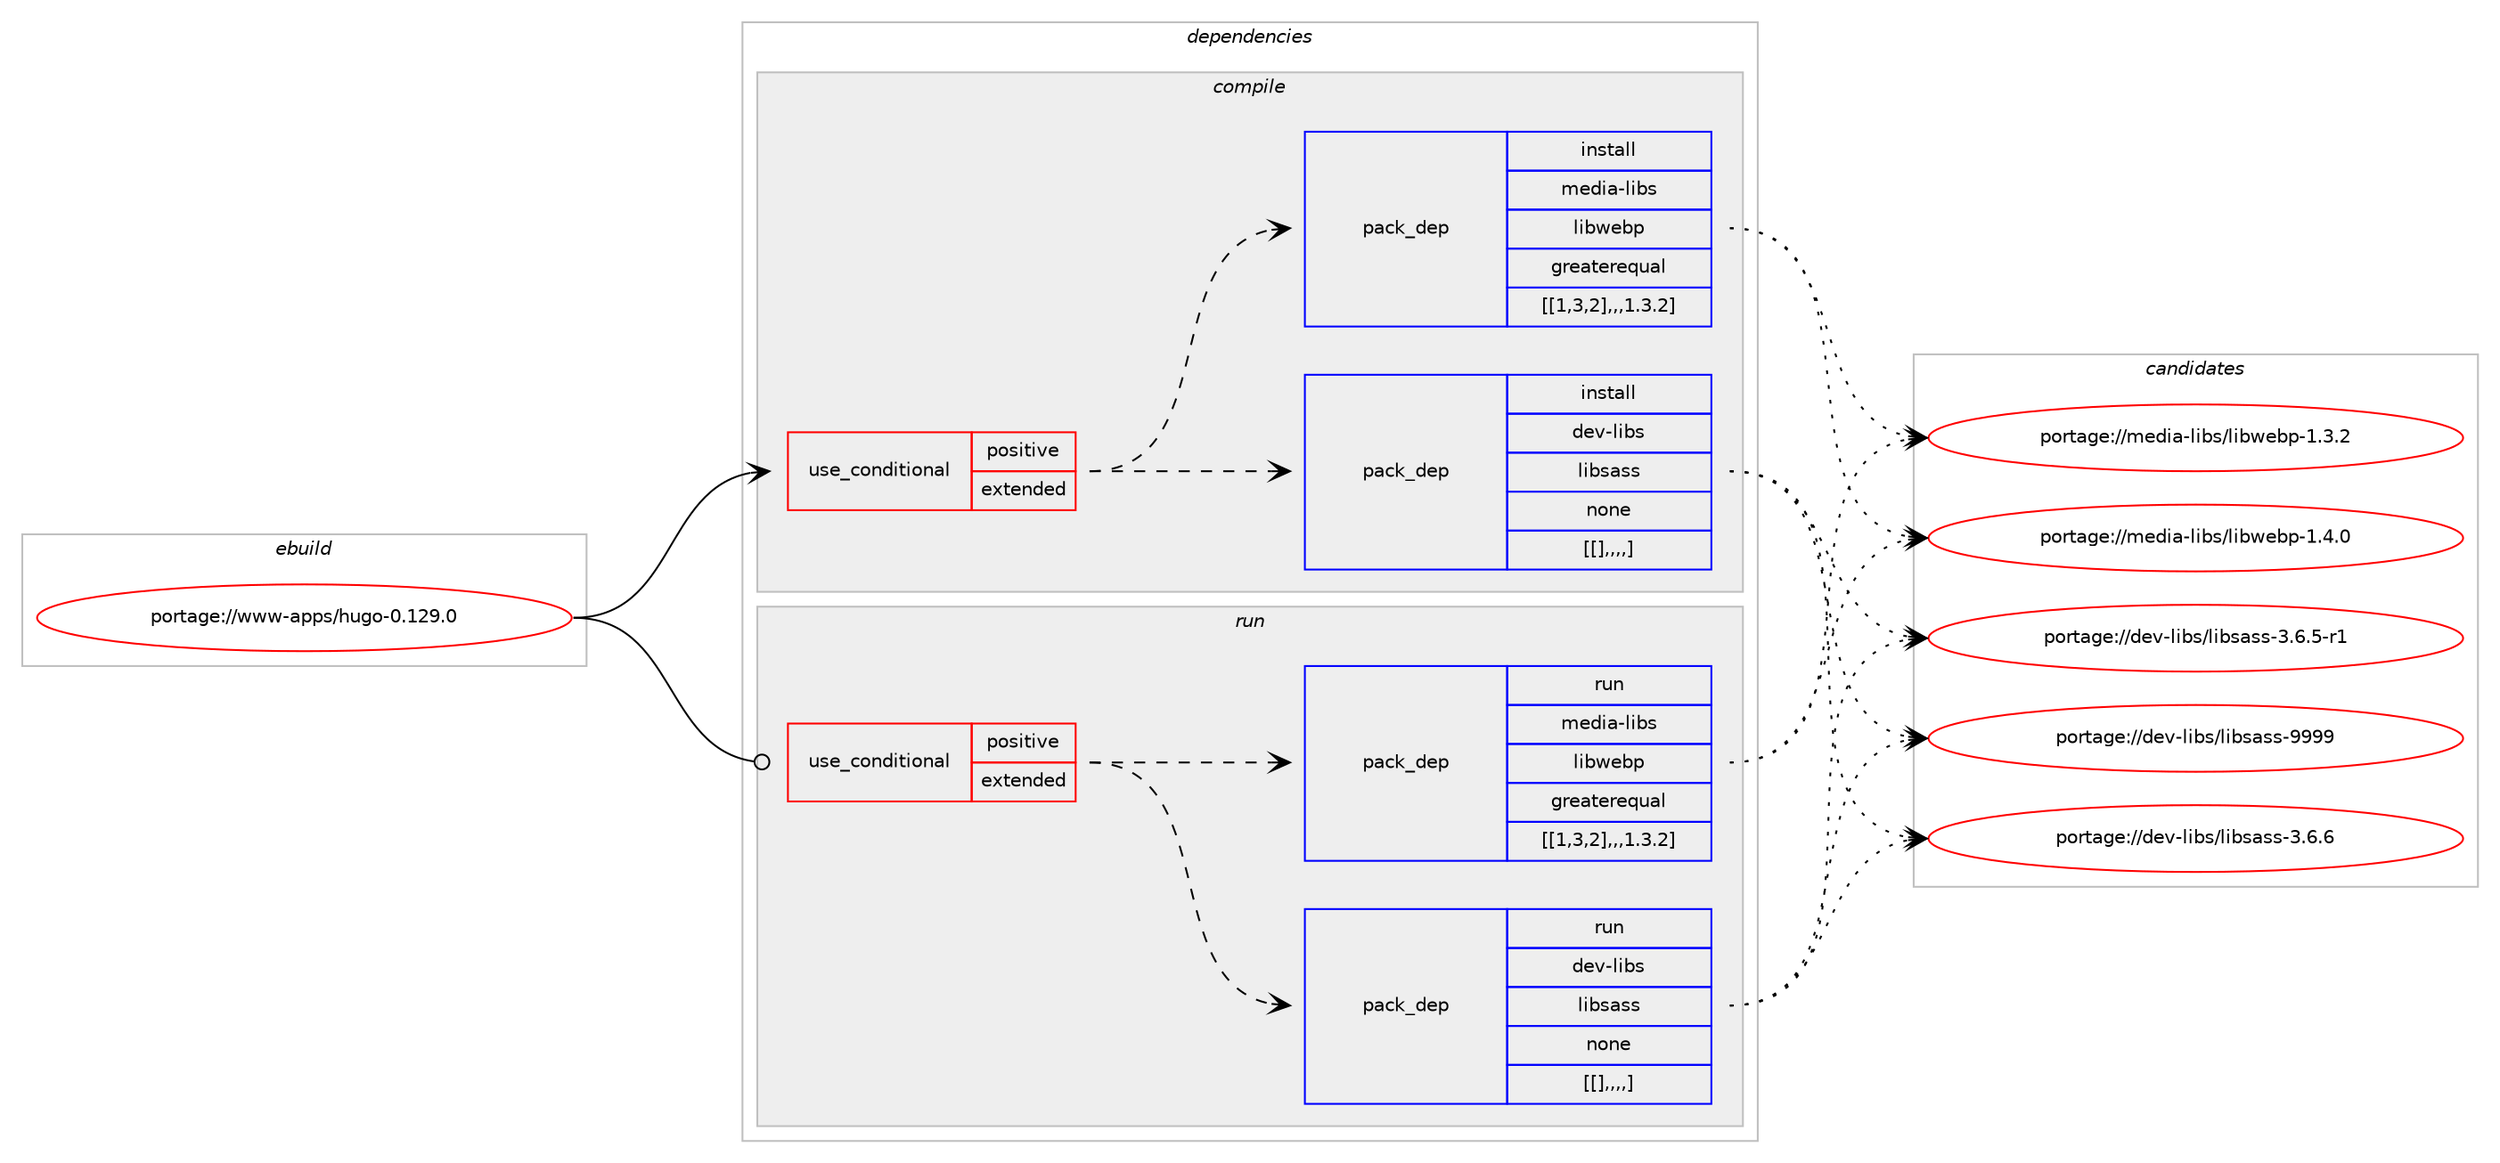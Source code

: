 digraph prolog {

# *************
# Graph options
# *************

newrank=true;
concentrate=true;
compound=true;
graph [rankdir=LR,fontname=Helvetica,fontsize=10,ranksep=1.5];#, ranksep=2.5, nodesep=0.2];
edge  [arrowhead=vee];
node  [fontname=Helvetica,fontsize=10];

# **********
# The ebuild
# **********

subgraph cluster_leftcol {
color=gray;
label=<<i>ebuild</i>>;
id [label="portage://www-apps/hugo-0.129.0", color=red, width=4, href="../www-apps/hugo-0.129.0.svg"];
}

# ****************
# The dependencies
# ****************

subgraph cluster_midcol {
color=gray;
label=<<i>dependencies</i>>;
subgraph cluster_compile {
fillcolor="#eeeeee";
style=filled;
label=<<i>compile</i>>;
subgraph cond123644 {
dependency464655 [label=<<TABLE BORDER="0" CELLBORDER="1" CELLSPACING="0" CELLPADDING="4"><TR><TD ROWSPAN="3" CELLPADDING="10">use_conditional</TD></TR><TR><TD>positive</TD></TR><TR><TD>extended</TD></TR></TABLE>>, shape=none, color=red];
subgraph pack337622 {
dependency464656 [label=<<TABLE BORDER="0" CELLBORDER="1" CELLSPACING="0" CELLPADDING="4" WIDTH="220"><TR><TD ROWSPAN="6" CELLPADDING="30">pack_dep</TD></TR><TR><TD WIDTH="110">install</TD></TR><TR><TD>dev-libs</TD></TR><TR><TD>libsass</TD></TR><TR><TD>none</TD></TR><TR><TD>[[],,,,]</TD></TR></TABLE>>, shape=none, color=blue];
}
dependency464655:e -> dependency464656:w [weight=20,style="dashed",arrowhead="vee"];
subgraph pack337623 {
dependency464657 [label=<<TABLE BORDER="0" CELLBORDER="1" CELLSPACING="0" CELLPADDING="4" WIDTH="220"><TR><TD ROWSPAN="6" CELLPADDING="30">pack_dep</TD></TR><TR><TD WIDTH="110">install</TD></TR><TR><TD>media-libs</TD></TR><TR><TD>libwebp</TD></TR><TR><TD>greaterequal</TD></TR><TR><TD>[[1,3,2],,,1.3.2]</TD></TR></TABLE>>, shape=none, color=blue];
}
dependency464655:e -> dependency464657:w [weight=20,style="dashed",arrowhead="vee"];
}
id:e -> dependency464655:w [weight=20,style="solid",arrowhead="vee"];
}
subgraph cluster_compileandrun {
fillcolor="#eeeeee";
style=filled;
label=<<i>compile and run</i>>;
}
subgraph cluster_run {
fillcolor="#eeeeee";
style=filled;
label=<<i>run</i>>;
subgraph cond123645 {
dependency464658 [label=<<TABLE BORDER="0" CELLBORDER="1" CELLSPACING="0" CELLPADDING="4"><TR><TD ROWSPAN="3" CELLPADDING="10">use_conditional</TD></TR><TR><TD>positive</TD></TR><TR><TD>extended</TD></TR></TABLE>>, shape=none, color=red];
subgraph pack337624 {
dependency464659 [label=<<TABLE BORDER="0" CELLBORDER="1" CELLSPACING="0" CELLPADDING="4" WIDTH="220"><TR><TD ROWSPAN="6" CELLPADDING="30">pack_dep</TD></TR><TR><TD WIDTH="110">run</TD></TR><TR><TD>dev-libs</TD></TR><TR><TD>libsass</TD></TR><TR><TD>none</TD></TR><TR><TD>[[],,,,]</TD></TR></TABLE>>, shape=none, color=blue];
}
dependency464658:e -> dependency464659:w [weight=20,style="dashed",arrowhead="vee"];
subgraph pack337625 {
dependency464660 [label=<<TABLE BORDER="0" CELLBORDER="1" CELLSPACING="0" CELLPADDING="4" WIDTH="220"><TR><TD ROWSPAN="6" CELLPADDING="30">pack_dep</TD></TR><TR><TD WIDTH="110">run</TD></TR><TR><TD>media-libs</TD></TR><TR><TD>libwebp</TD></TR><TR><TD>greaterequal</TD></TR><TR><TD>[[1,3,2],,,1.3.2]</TD></TR></TABLE>>, shape=none, color=blue];
}
dependency464658:e -> dependency464660:w [weight=20,style="dashed",arrowhead="vee"];
}
id:e -> dependency464658:w [weight=20,style="solid",arrowhead="odot"];
}
}

# **************
# The candidates
# **************

subgraph cluster_choices {
rank=same;
color=gray;
label=<<i>candidates</i>>;

subgraph choice337622 {
color=black;
nodesep=1;
choice10010111845108105981154710810598115971151154557575757 [label="portage://dev-libs/libsass-9999", color=red, width=4,href="../dev-libs/libsass-9999.svg"];
choice1001011184510810598115471081059811597115115455146544654 [label="portage://dev-libs/libsass-3.6.6", color=red, width=4,href="../dev-libs/libsass-3.6.6.svg"];
choice10010111845108105981154710810598115971151154551465446534511449 [label="portage://dev-libs/libsass-3.6.5-r1", color=red, width=4,href="../dev-libs/libsass-3.6.5-r1.svg"];
dependency464656:e -> choice10010111845108105981154710810598115971151154557575757:w [style=dotted,weight="100"];
dependency464656:e -> choice1001011184510810598115471081059811597115115455146544654:w [style=dotted,weight="100"];
dependency464656:e -> choice10010111845108105981154710810598115971151154551465446534511449:w [style=dotted,weight="100"];
}
subgraph choice337623 {
color=black;
nodesep=1;
choice109101100105974510810598115471081059811910198112454946524648 [label="portage://media-libs/libwebp-1.4.0", color=red, width=4,href="../media-libs/libwebp-1.4.0.svg"];
choice109101100105974510810598115471081059811910198112454946514650 [label="portage://media-libs/libwebp-1.3.2", color=red, width=4,href="../media-libs/libwebp-1.3.2.svg"];
dependency464657:e -> choice109101100105974510810598115471081059811910198112454946524648:w [style=dotted,weight="100"];
dependency464657:e -> choice109101100105974510810598115471081059811910198112454946514650:w [style=dotted,weight="100"];
}
subgraph choice337624 {
color=black;
nodesep=1;
choice10010111845108105981154710810598115971151154557575757 [label="portage://dev-libs/libsass-9999", color=red, width=4,href="../dev-libs/libsass-9999.svg"];
choice1001011184510810598115471081059811597115115455146544654 [label="portage://dev-libs/libsass-3.6.6", color=red, width=4,href="../dev-libs/libsass-3.6.6.svg"];
choice10010111845108105981154710810598115971151154551465446534511449 [label="portage://dev-libs/libsass-3.6.5-r1", color=red, width=4,href="../dev-libs/libsass-3.6.5-r1.svg"];
dependency464659:e -> choice10010111845108105981154710810598115971151154557575757:w [style=dotted,weight="100"];
dependency464659:e -> choice1001011184510810598115471081059811597115115455146544654:w [style=dotted,weight="100"];
dependency464659:e -> choice10010111845108105981154710810598115971151154551465446534511449:w [style=dotted,weight="100"];
}
subgraph choice337625 {
color=black;
nodesep=1;
choice109101100105974510810598115471081059811910198112454946524648 [label="portage://media-libs/libwebp-1.4.0", color=red, width=4,href="../media-libs/libwebp-1.4.0.svg"];
choice109101100105974510810598115471081059811910198112454946514650 [label="portage://media-libs/libwebp-1.3.2", color=red, width=4,href="../media-libs/libwebp-1.3.2.svg"];
dependency464660:e -> choice109101100105974510810598115471081059811910198112454946524648:w [style=dotted,weight="100"];
dependency464660:e -> choice109101100105974510810598115471081059811910198112454946514650:w [style=dotted,weight="100"];
}
}

}
